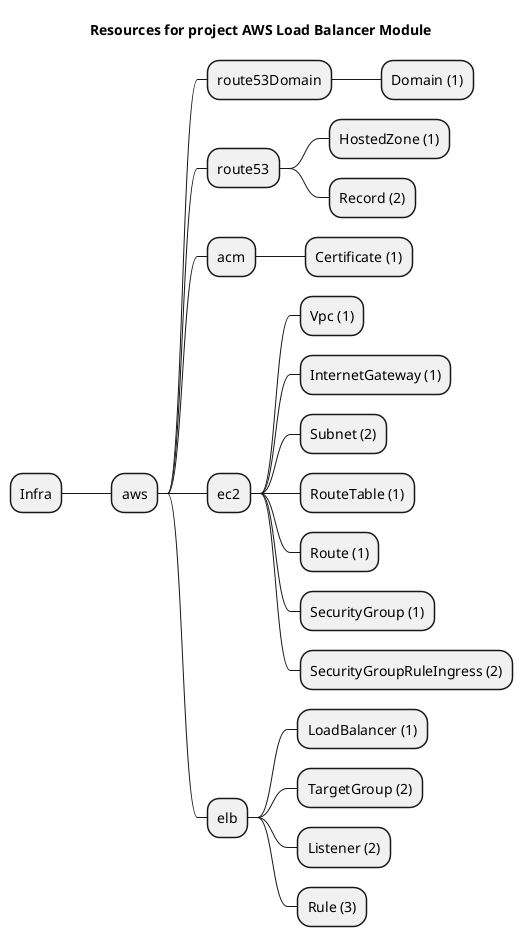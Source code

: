 @startmindmap
title Resources for project AWS Load Balancer Module
skinparam monochrome true
+ Infra
++ aws
+++ route53Domain
++++ Domain (1)
+++ route53
++++ HostedZone (1)
++++ Record (2)
+++ acm
++++ Certificate (1)
+++ ec2
++++ Vpc (1)
++++ InternetGateway (1)
++++ Subnet (2)
++++ RouteTable (1)
++++ Route (1)
++++ SecurityGroup (1)
++++ SecurityGroupRuleIngress (2)
+++ elb
++++ LoadBalancer (1)
++++ TargetGroup (2)
++++ Listener (2)
++++ Rule (3)
@endmindmap